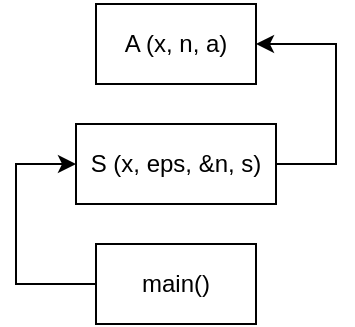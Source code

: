 <mxfile version="28.2.7">
  <diagram name="Сторінка-1" id="cadGcmK5EWDVpCF9btta">
    <mxGraphModel dx="1230" dy="563" grid="1" gridSize="10" guides="1" tooltips="1" connect="1" arrows="1" fold="1" page="1" pageScale="1" pageWidth="1169" pageHeight="827" math="0" shadow="0">
      <root>
        <mxCell id="0" />
        <mxCell id="1" parent="0" />
        <mxCell id="7az2tGgAL1aNGoWIvaCe-1" value="&lt;br&gt;&lt;div align=&quot;justify&quot;&gt;A (x, n, a)&lt;br&gt;&lt;br&gt;&lt;/div&gt;" style="rounded=0;whiteSpace=wrap;html=1;" parent="1" vertex="1">
          <mxGeometry x="120" y="80" width="80" height="40" as="geometry" />
        </mxCell>
        <mxCell id="7az2tGgAL1aNGoWIvaCe-5" style="edgeStyle=orthogonalEdgeStyle;rounded=0;orthogonalLoop=1;jettySize=auto;html=1;entryX=1;entryY=0.5;entryDx=0;entryDy=0;" parent="1" source="7az2tGgAL1aNGoWIvaCe-2" target="7az2tGgAL1aNGoWIvaCe-1" edge="1">
          <mxGeometry relative="1" as="geometry">
            <mxPoint x="240" y="100" as="targetPoint" />
            <Array as="points">
              <mxPoint x="240" y="160" />
              <mxPoint x="240" y="100" />
            </Array>
          </mxGeometry>
        </mxCell>
        <mxCell id="7az2tGgAL1aNGoWIvaCe-2" value="&lt;br&gt;&lt;br&gt;&lt;div align=&quot;justify&quot;&gt;&lt;div align=&quot;justify&quot;&gt;S (x, eps, &amp;amp;n, s)&lt;br&gt;&lt;/div&gt;&lt;br&gt;&lt;/div&gt;&lt;div&gt;&lt;br/&gt;&lt;/div&gt;" style="rounded=0;whiteSpace=wrap;html=1;" parent="1" vertex="1">
          <mxGeometry x="110" y="140" width="100" height="40" as="geometry" />
        </mxCell>
        <mxCell id="7az2tGgAL1aNGoWIvaCe-4" style="edgeStyle=orthogonalEdgeStyle;rounded=0;orthogonalLoop=1;jettySize=auto;html=1;entryX=0;entryY=0.5;entryDx=0;entryDy=0;" parent="1" source="7az2tGgAL1aNGoWIvaCe-3" target="7az2tGgAL1aNGoWIvaCe-2" edge="1">
          <mxGeometry relative="1" as="geometry">
            <mxPoint x="80" y="170" as="targetPoint" />
            <Array as="points">
              <mxPoint x="80" y="220" />
              <mxPoint x="80" y="160" />
            </Array>
          </mxGeometry>
        </mxCell>
        <mxCell id="7az2tGgAL1aNGoWIvaCe-3" value="main()" style="rounded=0;whiteSpace=wrap;html=1;" parent="1" vertex="1">
          <mxGeometry x="120" y="200" width="80" height="40" as="geometry" />
        </mxCell>
      </root>
    </mxGraphModel>
  </diagram>
</mxfile>
